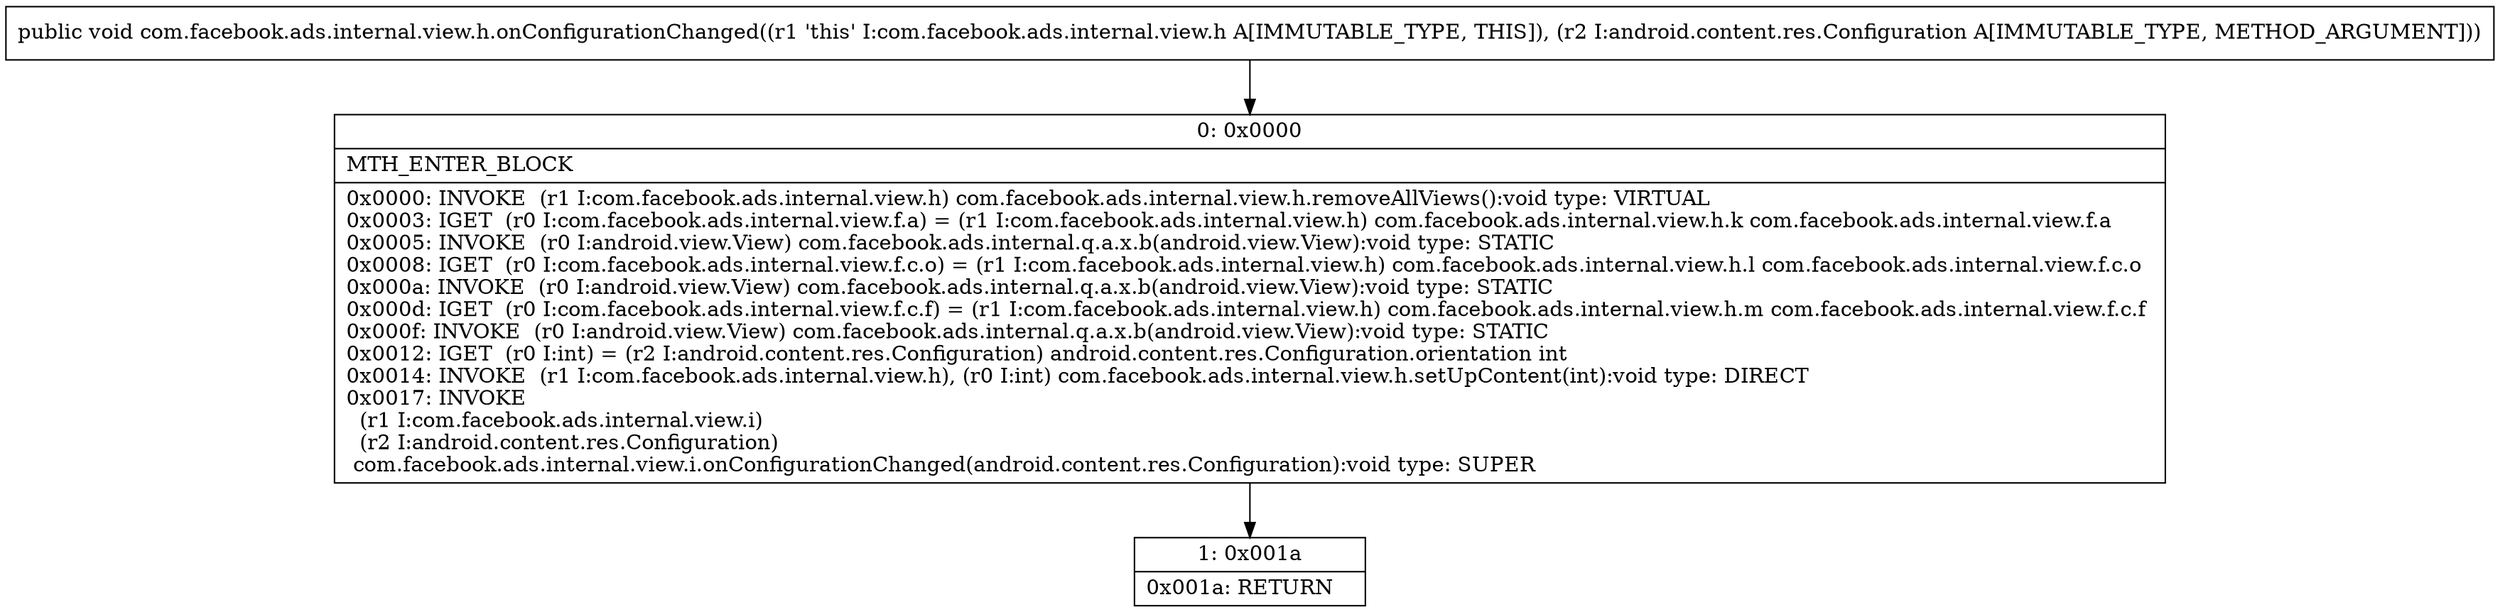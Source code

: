 digraph "CFG forcom.facebook.ads.internal.view.h.onConfigurationChanged(Landroid\/content\/res\/Configuration;)V" {
Node_0 [shape=record,label="{0\:\ 0x0000|MTH_ENTER_BLOCK\l|0x0000: INVOKE  (r1 I:com.facebook.ads.internal.view.h) com.facebook.ads.internal.view.h.removeAllViews():void type: VIRTUAL \l0x0003: IGET  (r0 I:com.facebook.ads.internal.view.f.a) = (r1 I:com.facebook.ads.internal.view.h) com.facebook.ads.internal.view.h.k com.facebook.ads.internal.view.f.a \l0x0005: INVOKE  (r0 I:android.view.View) com.facebook.ads.internal.q.a.x.b(android.view.View):void type: STATIC \l0x0008: IGET  (r0 I:com.facebook.ads.internal.view.f.c.o) = (r1 I:com.facebook.ads.internal.view.h) com.facebook.ads.internal.view.h.l com.facebook.ads.internal.view.f.c.o \l0x000a: INVOKE  (r0 I:android.view.View) com.facebook.ads.internal.q.a.x.b(android.view.View):void type: STATIC \l0x000d: IGET  (r0 I:com.facebook.ads.internal.view.f.c.f) = (r1 I:com.facebook.ads.internal.view.h) com.facebook.ads.internal.view.h.m com.facebook.ads.internal.view.f.c.f \l0x000f: INVOKE  (r0 I:android.view.View) com.facebook.ads.internal.q.a.x.b(android.view.View):void type: STATIC \l0x0012: IGET  (r0 I:int) = (r2 I:android.content.res.Configuration) android.content.res.Configuration.orientation int \l0x0014: INVOKE  (r1 I:com.facebook.ads.internal.view.h), (r0 I:int) com.facebook.ads.internal.view.h.setUpContent(int):void type: DIRECT \l0x0017: INVOKE  \l  (r1 I:com.facebook.ads.internal.view.i)\l  (r2 I:android.content.res.Configuration)\l com.facebook.ads.internal.view.i.onConfigurationChanged(android.content.res.Configuration):void type: SUPER \l}"];
Node_1 [shape=record,label="{1\:\ 0x001a|0x001a: RETURN   \l}"];
MethodNode[shape=record,label="{public void com.facebook.ads.internal.view.h.onConfigurationChanged((r1 'this' I:com.facebook.ads.internal.view.h A[IMMUTABLE_TYPE, THIS]), (r2 I:android.content.res.Configuration A[IMMUTABLE_TYPE, METHOD_ARGUMENT])) }"];
MethodNode -> Node_0;
Node_0 -> Node_1;
}

